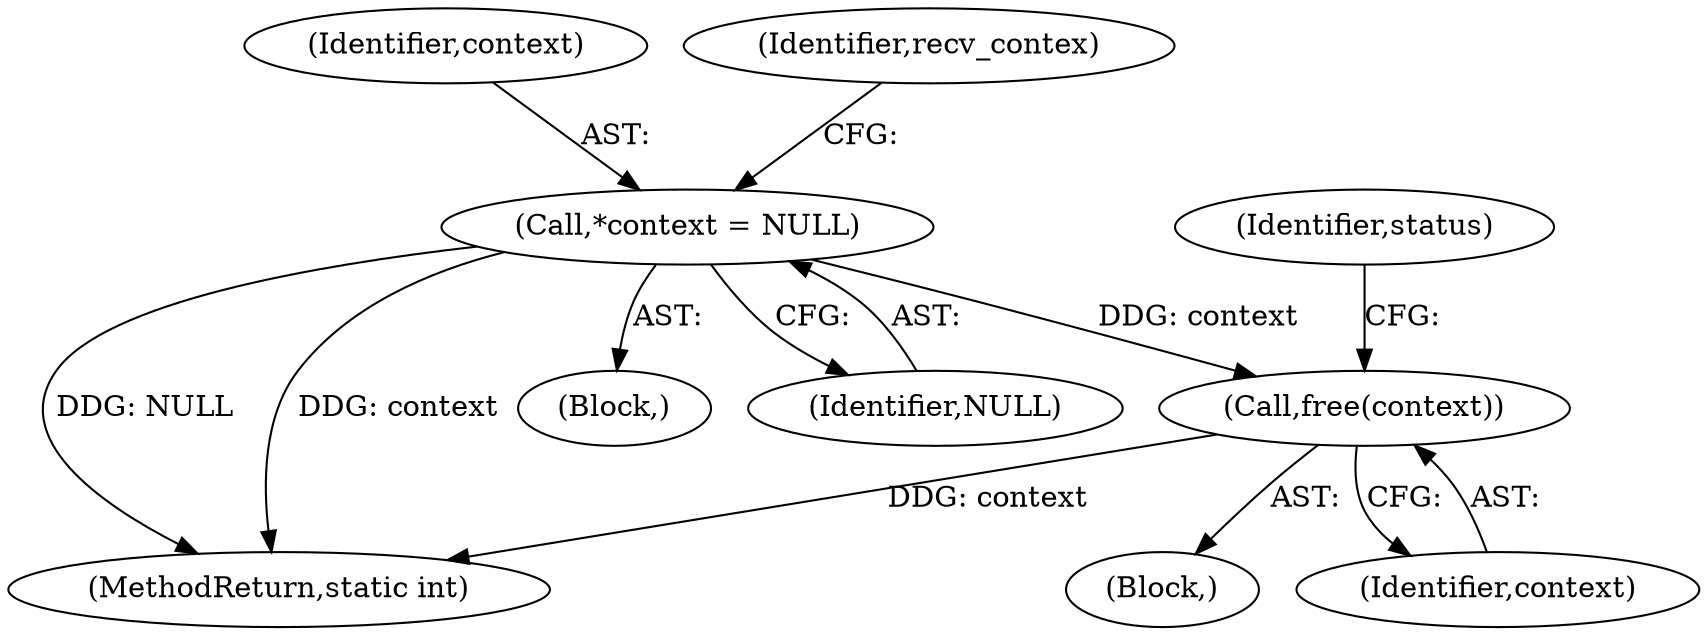 digraph "0_Android_ebbb82365172337c6c250c6cac4e326970a9e351@API" {
"1000192" [label="(Call,free(context))"];
"1000106" [label="(Call,*context = NULL)"];
"1000107" [label="(Identifier,context)"];
"1000195" [label="(Identifier,status)"];
"1000193" [label="(Identifier,context)"];
"1000192" [label="(Call,free(context))"];
"1000233" [label="(MethodReturn,static int)"];
"1000102" [label="(Block,)"];
"1000108" [label="(Identifier,NULL)"];
"1000111" [label="(Identifier,recv_contex)"];
"1000106" [label="(Call,*context = NULL)"];
"1000170" [label="(Block,)"];
"1000192" -> "1000170"  [label="AST: "];
"1000192" -> "1000193"  [label="CFG: "];
"1000193" -> "1000192"  [label="AST: "];
"1000195" -> "1000192"  [label="CFG: "];
"1000192" -> "1000233"  [label="DDG: context"];
"1000106" -> "1000192"  [label="DDG: context"];
"1000106" -> "1000102"  [label="AST: "];
"1000106" -> "1000108"  [label="CFG: "];
"1000107" -> "1000106"  [label="AST: "];
"1000108" -> "1000106"  [label="AST: "];
"1000111" -> "1000106"  [label="CFG: "];
"1000106" -> "1000233"  [label="DDG: NULL"];
"1000106" -> "1000233"  [label="DDG: context"];
}
